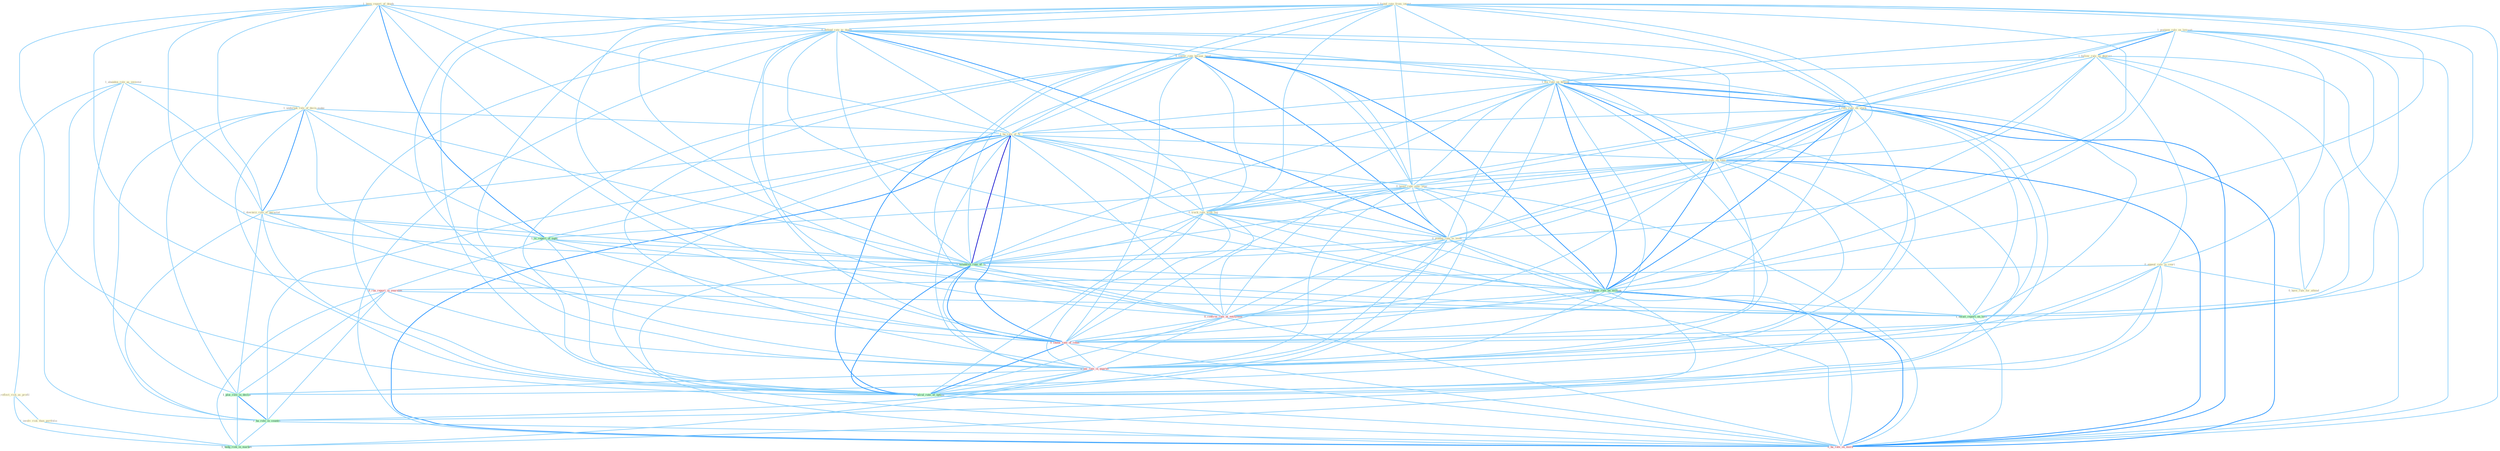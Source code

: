 Graph G{ 
    node
    [shape=polygon,style=filled,width=.5,height=.06,color="#BDFCC9",fixedsize=true,fontsize=4,
    fontcolor="#2f4f4f"];
    {node
    [color="#ffffe0", fontcolor="#8b7d6b"] "1_abandon_role_as_investor " "1_postpon_rule_on_lawsuit " "1_found_rate_from_invest " "1_reflect_risk_as_profil " "1_follow_rule_on_depreci " "1_been_report_of_death " "0_defend_rate_to_death " "1_involv_risk_than_portfolio " "0_lower_rate_becaus_level " "1_undertak_role_of_decis-make " "1_fix_rate_on_billion " "1_rais_rate_on_stock " "1_ha_rate_of_% " "1_is_rate_on_loan " "0_appeal_rule_in_court " "0_boost_rate_over_year " "1_downsiz_role_of_parastat " "0_track_rate_with_lag " "0_manag_rate_to_level " "0_have_rule_for_attend "}
{node [color="#fff0f5", fontcolor="#b22222"] "0_ran_report_in_yearnum " "0_confirm_rate_at_entitynam " "0_choos_rate_of_rebat " "0_pai_rate_in_quarter " "0_ha_rate_on_morn "}
edge [color="#B0E2FF"];

	"1_abandon_role_as_investor " -- "1_reflect_risk_as_profil " [w="1", color="#87cefa" ];
	"1_abandon_role_as_investor " -- "1_undertak_role_of_decis-make " [w="1", color="#87cefa" ];
	"1_abandon_role_as_investor " -- "1_downsiz_role_of_parastat " [w="1", color="#87cefa" ];
	"1_abandon_role_as_investor " -- "1_plai_role_in_declin " [w="1", color="#87cefa" ];
	"1_abandon_role_as_investor " -- "1_ha_role_in_countri " [w="1", color="#87cefa" ];
	"1_postpon_rule_on_lawsuit " -- "1_follow_rule_on_depreci " [w="2", color="#1e90ff" , len=0.8];
	"1_postpon_rule_on_lawsuit " -- "1_fix_rate_on_billion " [w="1", color="#87cefa" ];
	"1_postpon_rule_on_lawsuit " -- "1_rais_rate_on_stock " [w="1", color="#87cefa" ];
	"1_postpon_rule_on_lawsuit " -- "1_is_rate_on_loan " [w="1", color="#87cefa" ];
	"1_postpon_rule_on_lawsuit " -- "0_appeal_rule_in_court " [w="1", color="#87cefa" ];
	"1_postpon_rule_on_lawsuit " -- "0_have_rule_for_attend " [w="1", color="#87cefa" ];
	"1_postpon_rule_on_lawsuit " -- "1_lower_rate_on_million " [w="1", color="#87cefa" ];
	"1_postpon_rule_on_lawsuit " -- "1_await_report_on_loss " [w="1", color="#87cefa" ];
	"1_postpon_rule_on_lawsuit " -- "0_ha_rate_on_morn " [w="1", color="#87cefa" ];
	"1_found_rate_from_invest " -- "0_defend_rate_to_death " [w="1", color="#87cefa" ];
	"1_found_rate_from_invest " -- "0_lower_rate_becaus_level " [w="1", color="#87cefa" ];
	"1_found_rate_from_invest " -- "1_fix_rate_on_billion " [w="1", color="#87cefa" ];
	"1_found_rate_from_invest " -- "1_rais_rate_on_stock " [w="1", color="#87cefa" ];
	"1_found_rate_from_invest " -- "1_ha_rate_of_% " [w="1", color="#87cefa" ];
	"1_found_rate_from_invest " -- "1_is_rate_on_loan " [w="1", color="#87cefa" ];
	"1_found_rate_from_invest " -- "0_boost_rate_over_year " [w="1", color="#87cefa" ];
	"1_found_rate_from_invest " -- "0_track_rate_with_lag " [w="1", color="#87cefa" ];
	"1_found_rate_from_invest " -- "0_manag_rate_to_level " [w="1", color="#87cefa" ];
	"1_found_rate_from_invest " -- "1_establish_rate_of_% " [w="1", color="#87cefa" ];
	"1_found_rate_from_invest " -- "1_lower_rate_on_million " [w="1", color="#87cefa" ];
	"1_found_rate_from_invest " -- "0_confirm_rate_at_entitynam " [w="1", color="#87cefa" ];
	"1_found_rate_from_invest " -- "0_choos_rate_of_rebat " [w="1", color="#87cefa" ];
	"1_found_rate_from_invest " -- "0_pai_rate_in_quarter " [w="1", color="#87cefa" ];
	"1_found_rate_from_invest " -- "1_calcul_rate_of_option " [w="1", color="#87cefa" ];
	"1_found_rate_from_invest " -- "0_ha_rate_on_morn " [w="1", color="#87cefa" ];
	"1_reflect_risk_as_profil " -- "1_involv_risk_than_portfolio " [w="1", color="#87cefa" ];
	"1_reflect_risk_as_profil " -- "1_hedg_risk_in_market " [w="1", color="#87cefa" ];
	"1_follow_rule_on_depreci " -- "1_fix_rate_on_billion " [w="1", color="#87cefa" ];
	"1_follow_rule_on_depreci " -- "1_rais_rate_on_stock " [w="1", color="#87cefa" ];
	"1_follow_rule_on_depreci " -- "1_is_rate_on_loan " [w="1", color="#87cefa" ];
	"1_follow_rule_on_depreci " -- "0_appeal_rule_in_court " [w="1", color="#87cefa" ];
	"1_follow_rule_on_depreci " -- "0_have_rule_for_attend " [w="1", color="#87cefa" ];
	"1_follow_rule_on_depreci " -- "1_lower_rate_on_million " [w="1", color="#87cefa" ];
	"1_follow_rule_on_depreci " -- "1_await_report_on_loss " [w="1", color="#87cefa" ];
	"1_follow_rule_on_depreci " -- "0_ha_rate_on_morn " [w="1", color="#87cefa" ];
	"1_been_report_of_death " -- "0_defend_rate_to_death " [w="1", color="#87cefa" ];
	"1_been_report_of_death " -- "1_undertak_role_of_decis-make " [w="1", color="#87cefa" ];
	"1_been_report_of_death " -- "1_ha_rate_of_% " [w="1", color="#87cefa" ];
	"1_been_report_of_death " -- "1_downsiz_role_of_parastat " [w="1", color="#87cefa" ];
	"1_been_report_of_death " -- "1_is_report_of_topic " [w="2", color="#1e90ff" , len=0.8];
	"1_been_report_of_death " -- "0_ran_report_in_yearnum " [w="1", color="#87cefa" ];
	"1_been_report_of_death " -- "1_establish_rate_of_% " [w="1", color="#87cefa" ];
	"1_been_report_of_death " -- "1_await_report_on_loss " [w="1", color="#87cefa" ];
	"1_been_report_of_death " -- "0_choos_rate_of_rebat " [w="1", color="#87cefa" ];
	"1_been_report_of_death " -- "1_calcul_rate_of_option " [w="1", color="#87cefa" ];
	"0_defend_rate_to_death " -- "0_lower_rate_becaus_level " [w="1", color="#87cefa" ];
	"0_defend_rate_to_death " -- "1_fix_rate_on_billion " [w="1", color="#87cefa" ];
	"0_defend_rate_to_death " -- "1_rais_rate_on_stock " [w="1", color="#87cefa" ];
	"0_defend_rate_to_death " -- "1_ha_rate_of_% " [w="1", color="#87cefa" ];
	"0_defend_rate_to_death " -- "1_is_rate_on_loan " [w="1", color="#87cefa" ];
	"0_defend_rate_to_death " -- "0_boost_rate_over_year " [w="1", color="#87cefa" ];
	"0_defend_rate_to_death " -- "0_track_rate_with_lag " [w="1", color="#87cefa" ];
	"0_defend_rate_to_death " -- "0_manag_rate_to_level " [w="2", color="#1e90ff" , len=0.8];
	"0_defend_rate_to_death " -- "1_establish_rate_of_% " [w="1", color="#87cefa" ];
	"0_defend_rate_to_death " -- "1_lower_rate_on_million " [w="1", color="#87cefa" ];
	"0_defend_rate_to_death " -- "0_confirm_rate_at_entitynam " [w="1", color="#87cefa" ];
	"0_defend_rate_to_death " -- "0_choos_rate_of_rebat " [w="1", color="#87cefa" ];
	"0_defend_rate_to_death " -- "0_pai_rate_in_quarter " [w="1", color="#87cefa" ];
	"0_defend_rate_to_death " -- "1_calcul_rate_of_option " [w="1", color="#87cefa" ];
	"0_defend_rate_to_death " -- "0_ha_rate_on_morn " [w="1", color="#87cefa" ];
	"1_involv_risk_than_portfolio " -- "1_hedg_risk_in_market " [w="1", color="#87cefa" ];
	"0_lower_rate_becaus_level " -- "1_fix_rate_on_billion " [w="1", color="#87cefa" ];
	"0_lower_rate_becaus_level " -- "1_rais_rate_on_stock " [w="1", color="#87cefa" ];
	"0_lower_rate_becaus_level " -- "1_ha_rate_of_% " [w="1", color="#87cefa" ];
	"0_lower_rate_becaus_level " -- "1_is_rate_on_loan " [w="1", color="#87cefa" ];
	"0_lower_rate_becaus_level " -- "0_boost_rate_over_year " [w="1", color="#87cefa" ];
	"0_lower_rate_becaus_level " -- "0_track_rate_with_lag " [w="1", color="#87cefa" ];
	"0_lower_rate_becaus_level " -- "0_manag_rate_to_level " [w="2", color="#1e90ff" , len=0.8];
	"0_lower_rate_becaus_level " -- "1_establish_rate_of_% " [w="1", color="#87cefa" ];
	"0_lower_rate_becaus_level " -- "1_lower_rate_on_million " [w="2", color="#1e90ff" , len=0.8];
	"0_lower_rate_becaus_level " -- "0_confirm_rate_at_entitynam " [w="1", color="#87cefa" ];
	"0_lower_rate_becaus_level " -- "0_choos_rate_of_rebat " [w="1", color="#87cefa" ];
	"0_lower_rate_becaus_level " -- "0_pai_rate_in_quarter " [w="1", color="#87cefa" ];
	"0_lower_rate_becaus_level " -- "1_calcul_rate_of_option " [w="1", color="#87cefa" ];
	"0_lower_rate_becaus_level " -- "0_ha_rate_on_morn " [w="1", color="#87cefa" ];
	"1_undertak_role_of_decis-make " -- "1_ha_rate_of_% " [w="1", color="#87cefa" ];
	"1_undertak_role_of_decis-make " -- "1_downsiz_role_of_parastat " [w="2", color="#1e90ff" , len=0.8];
	"1_undertak_role_of_decis-make " -- "1_is_report_of_topic " [w="1", color="#87cefa" ];
	"1_undertak_role_of_decis-make " -- "1_establish_rate_of_% " [w="1", color="#87cefa" ];
	"1_undertak_role_of_decis-make " -- "0_choos_rate_of_rebat " [w="1", color="#87cefa" ];
	"1_undertak_role_of_decis-make " -- "1_calcul_rate_of_option " [w="1", color="#87cefa" ];
	"1_undertak_role_of_decis-make " -- "1_plai_role_in_declin " [w="1", color="#87cefa" ];
	"1_undertak_role_of_decis-make " -- "1_ha_role_in_countri " [w="1", color="#87cefa" ];
	"1_fix_rate_on_billion " -- "1_rais_rate_on_stock " [w="2", color="#1e90ff" , len=0.8];
	"1_fix_rate_on_billion " -- "1_ha_rate_of_% " [w="1", color="#87cefa" ];
	"1_fix_rate_on_billion " -- "1_is_rate_on_loan " [w="2", color="#1e90ff" , len=0.8];
	"1_fix_rate_on_billion " -- "0_boost_rate_over_year " [w="1", color="#87cefa" ];
	"1_fix_rate_on_billion " -- "0_track_rate_with_lag " [w="1", color="#87cefa" ];
	"1_fix_rate_on_billion " -- "0_manag_rate_to_level " [w="1", color="#87cefa" ];
	"1_fix_rate_on_billion " -- "1_establish_rate_of_% " [w="1", color="#87cefa" ];
	"1_fix_rate_on_billion " -- "1_lower_rate_on_million " [w="2", color="#1e90ff" , len=0.8];
	"1_fix_rate_on_billion " -- "1_await_report_on_loss " [w="1", color="#87cefa" ];
	"1_fix_rate_on_billion " -- "0_confirm_rate_at_entitynam " [w="1", color="#87cefa" ];
	"1_fix_rate_on_billion " -- "0_choos_rate_of_rebat " [w="1", color="#87cefa" ];
	"1_fix_rate_on_billion " -- "0_pai_rate_in_quarter " [w="1", color="#87cefa" ];
	"1_fix_rate_on_billion " -- "1_calcul_rate_of_option " [w="1", color="#87cefa" ];
	"1_fix_rate_on_billion " -- "0_ha_rate_on_morn " [w="2", color="#1e90ff" , len=0.8];
	"1_rais_rate_on_stock " -- "1_ha_rate_of_% " [w="1", color="#87cefa" ];
	"1_rais_rate_on_stock " -- "1_is_rate_on_loan " [w="2", color="#1e90ff" , len=0.8];
	"1_rais_rate_on_stock " -- "0_boost_rate_over_year " [w="1", color="#87cefa" ];
	"1_rais_rate_on_stock " -- "0_track_rate_with_lag " [w="1", color="#87cefa" ];
	"1_rais_rate_on_stock " -- "0_manag_rate_to_level " [w="1", color="#87cefa" ];
	"1_rais_rate_on_stock " -- "1_establish_rate_of_% " [w="1", color="#87cefa" ];
	"1_rais_rate_on_stock " -- "1_lower_rate_on_million " [w="2", color="#1e90ff" , len=0.8];
	"1_rais_rate_on_stock " -- "1_await_report_on_loss " [w="1", color="#87cefa" ];
	"1_rais_rate_on_stock " -- "0_confirm_rate_at_entitynam " [w="1", color="#87cefa" ];
	"1_rais_rate_on_stock " -- "0_choos_rate_of_rebat " [w="1", color="#87cefa" ];
	"1_rais_rate_on_stock " -- "0_pai_rate_in_quarter " [w="1", color="#87cefa" ];
	"1_rais_rate_on_stock " -- "1_calcul_rate_of_option " [w="1", color="#87cefa" ];
	"1_rais_rate_on_stock " -- "0_ha_rate_on_morn " [w="2", color="#1e90ff" , len=0.8];
	"1_ha_rate_of_% " -- "1_is_rate_on_loan " [w="1", color="#87cefa" ];
	"1_ha_rate_of_% " -- "0_boost_rate_over_year " [w="1", color="#87cefa" ];
	"1_ha_rate_of_% " -- "1_downsiz_role_of_parastat " [w="1", color="#87cefa" ];
	"1_ha_rate_of_% " -- "0_track_rate_with_lag " [w="1", color="#87cefa" ];
	"1_ha_rate_of_% " -- "0_manag_rate_to_level " [w="1", color="#87cefa" ];
	"1_ha_rate_of_% " -- "1_is_report_of_topic " [w="1", color="#87cefa" ];
	"1_ha_rate_of_% " -- "1_establish_rate_of_% " [w="3", color="#0000cd" , len=0.6];
	"1_ha_rate_of_% " -- "1_lower_rate_on_million " [w="1", color="#87cefa" ];
	"1_ha_rate_of_% " -- "0_confirm_rate_at_entitynam " [w="1", color="#87cefa" ];
	"1_ha_rate_of_% " -- "0_choos_rate_of_rebat " [w="2", color="#1e90ff" , len=0.8];
	"1_ha_rate_of_% " -- "0_pai_rate_in_quarter " [w="1", color="#87cefa" ];
	"1_ha_rate_of_% " -- "1_calcul_rate_of_option " [w="2", color="#1e90ff" , len=0.8];
	"1_ha_rate_of_% " -- "1_ha_role_in_countri " [w="1", color="#87cefa" ];
	"1_ha_rate_of_% " -- "0_ha_rate_on_morn " [w="2", color="#1e90ff" , len=0.8];
	"1_is_rate_on_loan " -- "0_boost_rate_over_year " [w="1", color="#87cefa" ];
	"1_is_rate_on_loan " -- "0_track_rate_with_lag " [w="1", color="#87cefa" ];
	"1_is_rate_on_loan " -- "0_manag_rate_to_level " [w="1", color="#87cefa" ];
	"1_is_rate_on_loan " -- "1_is_report_of_topic " [w="1", color="#87cefa" ];
	"1_is_rate_on_loan " -- "1_establish_rate_of_% " [w="1", color="#87cefa" ];
	"1_is_rate_on_loan " -- "1_lower_rate_on_million " [w="2", color="#1e90ff" , len=0.8];
	"1_is_rate_on_loan " -- "1_await_report_on_loss " [w="1", color="#87cefa" ];
	"1_is_rate_on_loan " -- "0_confirm_rate_at_entitynam " [w="1", color="#87cefa" ];
	"1_is_rate_on_loan " -- "0_choos_rate_of_rebat " [w="1", color="#87cefa" ];
	"1_is_rate_on_loan " -- "0_pai_rate_in_quarter " [w="1", color="#87cefa" ];
	"1_is_rate_on_loan " -- "1_calcul_rate_of_option " [w="1", color="#87cefa" ];
	"1_is_rate_on_loan " -- "0_ha_rate_on_morn " [w="2", color="#1e90ff" , len=0.8];
	"0_appeal_rule_in_court " -- "0_have_rule_for_attend " [w="1", color="#87cefa" ];
	"0_appeal_rule_in_court " -- "0_ran_report_in_yearnum " [w="1", color="#87cefa" ];
	"0_appeal_rule_in_court " -- "0_pai_rate_in_quarter " [w="1", color="#87cefa" ];
	"0_appeal_rule_in_court " -- "1_plai_role_in_declin " [w="1", color="#87cefa" ];
	"0_appeal_rule_in_court " -- "1_ha_role_in_countri " [w="1", color="#87cefa" ];
	"0_appeal_rule_in_court " -- "1_hedg_risk_in_market " [w="1", color="#87cefa" ];
	"0_boost_rate_over_year " -- "0_track_rate_with_lag " [w="1", color="#87cefa" ];
	"0_boost_rate_over_year " -- "0_manag_rate_to_level " [w="1", color="#87cefa" ];
	"0_boost_rate_over_year " -- "1_establish_rate_of_% " [w="1", color="#87cefa" ];
	"0_boost_rate_over_year " -- "1_lower_rate_on_million " [w="1", color="#87cefa" ];
	"0_boost_rate_over_year " -- "0_confirm_rate_at_entitynam " [w="1", color="#87cefa" ];
	"0_boost_rate_over_year " -- "0_choos_rate_of_rebat " [w="1", color="#87cefa" ];
	"0_boost_rate_over_year " -- "0_pai_rate_in_quarter " [w="1", color="#87cefa" ];
	"0_boost_rate_over_year " -- "1_calcul_rate_of_option " [w="1", color="#87cefa" ];
	"0_boost_rate_over_year " -- "0_ha_rate_on_morn " [w="1", color="#87cefa" ];
	"1_downsiz_role_of_parastat " -- "1_is_report_of_topic " [w="1", color="#87cefa" ];
	"1_downsiz_role_of_parastat " -- "1_establish_rate_of_% " [w="1", color="#87cefa" ];
	"1_downsiz_role_of_parastat " -- "0_choos_rate_of_rebat " [w="1", color="#87cefa" ];
	"1_downsiz_role_of_parastat " -- "1_calcul_rate_of_option " [w="1", color="#87cefa" ];
	"1_downsiz_role_of_parastat " -- "1_plai_role_in_declin " [w="1", color="#87cefa" ];
	"1_downsiz_role_of_parastat " -- "1_ha_role_in_countri " [w="1", color="#87cefa" ];
	"0_track_rate_with_lag " -- "0_manag_rate_to_level " [w="1", color="#87cefa" ];
	"0_track_rate_with_lag " -- "1_establish_rate_of_% " [w="1", color="#87cefa" ];
	"0_track_rate_with_lag " -- "1_lower_rate_on_million " [w="1", color="#87cefa" ];
	"0_track_rate_with_lag " -- "0_confirm_rate_at_entitynam " [w="1", color="#87cefa" ];
	"0_track_rate_with_lag " -- "0_choos_rate_of_rebat " [w="1", color="#87cefa" ];
	"0_track_rate_with_lag " -- "0_pai_rate_in_quarter " [w="1", color="#87cefa" ];
	"0_track_rate_with_lag " -- "1_calcul_rate_of_option " [w="1", color="#87cefa" ];
	"0_track_rate_with_lag " -- "0_ha_rate_on_morn " [w="1", color="#87cefa" ];
	"0_manag_rate_to_level " -- "1_establish_rate_of_% " [w="1", color="#87cefa" ];
	"0_manag_rate_to_level " -- "1_lower_rate_on_million " [w="1", color="#87cefa" ];
	"0_manag_rate_to_level " -- "0_confirm_rate_at_entitynam " [w="1", color="#87cefa" ];
	"0_manag_rate_to_level " -- "0_choos_rate_of_rebat " [w="1", color="#87cefa" ];
	"0_manag_rate_to_level " -- "0_pai_rate_in_quarter " [w="1", color="#87cefa" ];
	"0_manag_rate_to_level " -- "1_calcul_rate_of_option " [w="1", color="#87cefa" ];
	"0_manag_rate_to_level " -- "0_ha_rate_on_morn " [w="1", color="#87cefa" ];
	"1_is_report_of_topic " -- "0_ran_report_in_yearnum " [w="1", color="#87cefa" ];
	"1_is_report_of_topic " -- "1_establish_rate_of_% " [w="1", color="#87cefa" ];
	"1_is_report_of_topic " -- "1_await_report_on_loss " [w="1", color="#87cefa" ];
	"1_is_report_of_topic " -- "0_choos_rate_of_rebat " [w="1", color="#87cefa" ];
	"1_is_report_of_topic " -- "1_calcul_rate_of_option " [w="1", color="#87cefa" ];
	"0_ran_report_in_yearnum " -- "1_await_report_on_loss " [w="1", color="#87cefa" ];
	"0_ran_report_in_yearnum " -- "0_pai_rate_in_quarter " [w="1", color="#87cefa" ];
	"0_ran_report_in_yearnum " -- "1_plai_role_in_declin " [w="1", color="#87cefa" ];
	"0_ran_report_in_yearnum " -- "1_ha_role_in_countri " [w="1", color="#87cefa" ];
	"0_ran_report_in_yearnum " -- "1_hedg_risk_in_market " [w="1", color="#87cefa" ];
	"1_establish_rate_of_% " -- "1_lower_rate_on_million " [w="1", color="#87cefa" ];
	"1_establish_rate_of_% " -- "0_confirm_rate_at_entitynam " [w="1", color="#87cefa" ];
	"1_establish_rate_of_% " -- "0_choos_rate_of_rebat " [w="2", color="#1e90ff" , len=0.8];
	"1_establish_rate_of_% " -- "0_pai_rate_in_quarter " [w="1", color="#87cefa" ];
	"1_establish_rate_of_% " -- "1_calcul_rate_of_option " [w="2", color="#1e90ff" , len=0.8];
	"1_establish_rate_of_% " -- "0_ha_rate_on_morn " [w="1", color="#87cefa" ];
	"1_lower_rate_on_million " -- "1_await_report_on_loss " [w="1", color="#87cefa" ];
	"1_lower_rate_on_million " -- "0_confirm_rate_at_entitynam " [w="1", color="#87cefa" ];
	"1_lower_rate_on_million " -- "0_choos_rate_of_rebat " [w="1", color="#87cefa" ];
	"1_lower_rate_on_million " -- "0_pai_rate_in_quarter " [w="1", color="#87cefa" ];
	"1_lower_rate_on_million " -- "1_calcul_rate_of_option " [w="1", color="#87cefa" ];
	"1_lower_rate_on_million " -- "0_ha_rate_on_morn " [w="2", color="#1e90ff" , len=0.8];
	"1_await_report_on_loss " -- "0_ha_rate_on_morn " [w="1", color="#87cefa" ];
	"0_confirm_rate_at_entitynam " -- "0_choos_rate_of_rebat " [w="1", color="#87cefa" ];
	"0_confirm_rate_at_entitynam " -- "0_pai_rate_in_quarter " [w="1", color="#87cefa" ];
	"0_confirm_rate_at_entitynam " -- "1_calcul_rate_of_option " [w="1", color="#87cefa" ];
	"0_confirm_rate_at_entitynam " -- "0_ha_rate_on_morn " [w="1", color="#87cefa" ];
	"0_choos_rate_of_rebat " -- "0_pai_rate_in_quarter " [w="1", color="#87cefa" ];
	"0_choos_rate_of_rebat " -- "1_calcul_rate_of_option " [w="2", color="#1e90ff" , len=0.8];
	"0_choos_rate_of_rebat " -- "0_ha_rate_on_morn " [w="1", color="#87cefa" ];
	"0_pai_rate_in_quarter " -- "1_calcul_rate_of_option " [w="1", color="#87cefa" ];
	"0_pai_rate_in_quarter " -- "1_plai_role_in_declin " [w="1", color="#87cefa" ];
	"0_pai_rate_in_quarter " -- "1_ha_role_in_countri " [w="1", color="#87cefa" ];
	"0_pai_rate_in_quarter " -- "1_hedg_risk_in_market " [w="1", color="#87cefa" ];
	"0_pai_rate_in_quarter " -- "0_ha_rate_on_morn " [w="1", color="#87cefa" ];
	"1_calcul_rate_of_option " -- "0_ha_rate_on_morn " [w="1", color="#87cefa" ];
	"1_plai_role_in_declin " -- "1_ha_role_in_countri " [w="2", color="#1e90ff" , len=0.8];
	"1_plai_role_in_declin " -- "1_hedg_risk_in_market " [w="1", color="#87cefa" ];
	"1_ha_role_in_countri " -- "1_hedg_risk_in_market " [w="1", color="#87cefa" ];
	"1_ha_role_in_countri " -- "0_ha_rate_on_morn " [w="1", color="#87cefa" ];
}